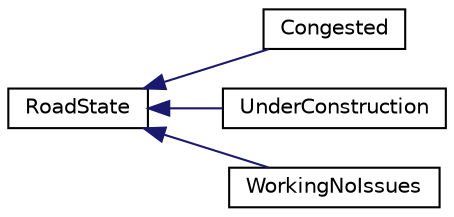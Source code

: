 digraph "Graphical Class Hierarchy"
{
 // LATEX_PDF_SIZE
  edge [fontname="Helvetica",fontsize="10",labelfontname="Helvetica",labelfontsize="10"];
  node [fontname="Helvetica",fontsize="10",shape=record];
  rankdir="LR";
  Node0 [label="RoadState",height=0.2,width=0.4,color="black", fillcolor="white", style="filled",URL="$classRoadState.html",tooltip=" "];
  Node0 -> Node1 [dir="back",color="midnightblue",fontsize="10",style="solid",fontname="Helvetica"];
  Node1 [label="Congested",height=0.2,width=0.4,color="black", fillcolor="white", style="filled",URL="$classCongested.html",tooltip="Represents a congested state for a road component."];
  Node0 -> Node2 [dir="back",color="midnightblue",fontsize="10",style="solid",fontname="Helvetica"];
  Node2 [label="UnderConstruction",height=0.2,width=0.4,color="black", fillcolor="white", style="filled",URL="$classUnderConstruction.html",tooltip="Represents a road state indicating that the road is under construction."];
  Node0 -> Node3 [dir="back",color="midnightblue",fontsize="10",style="solid",fontname="Helvetica"];
  Node3 [label="WorkingNoIssues",height=0.2,width=0.4,color="black", fillcolor="white", style="filled",URL="$classWorkingNoIssues.html",tooltip="Represents a road state indicating that the road is operational without any issues."];
}
